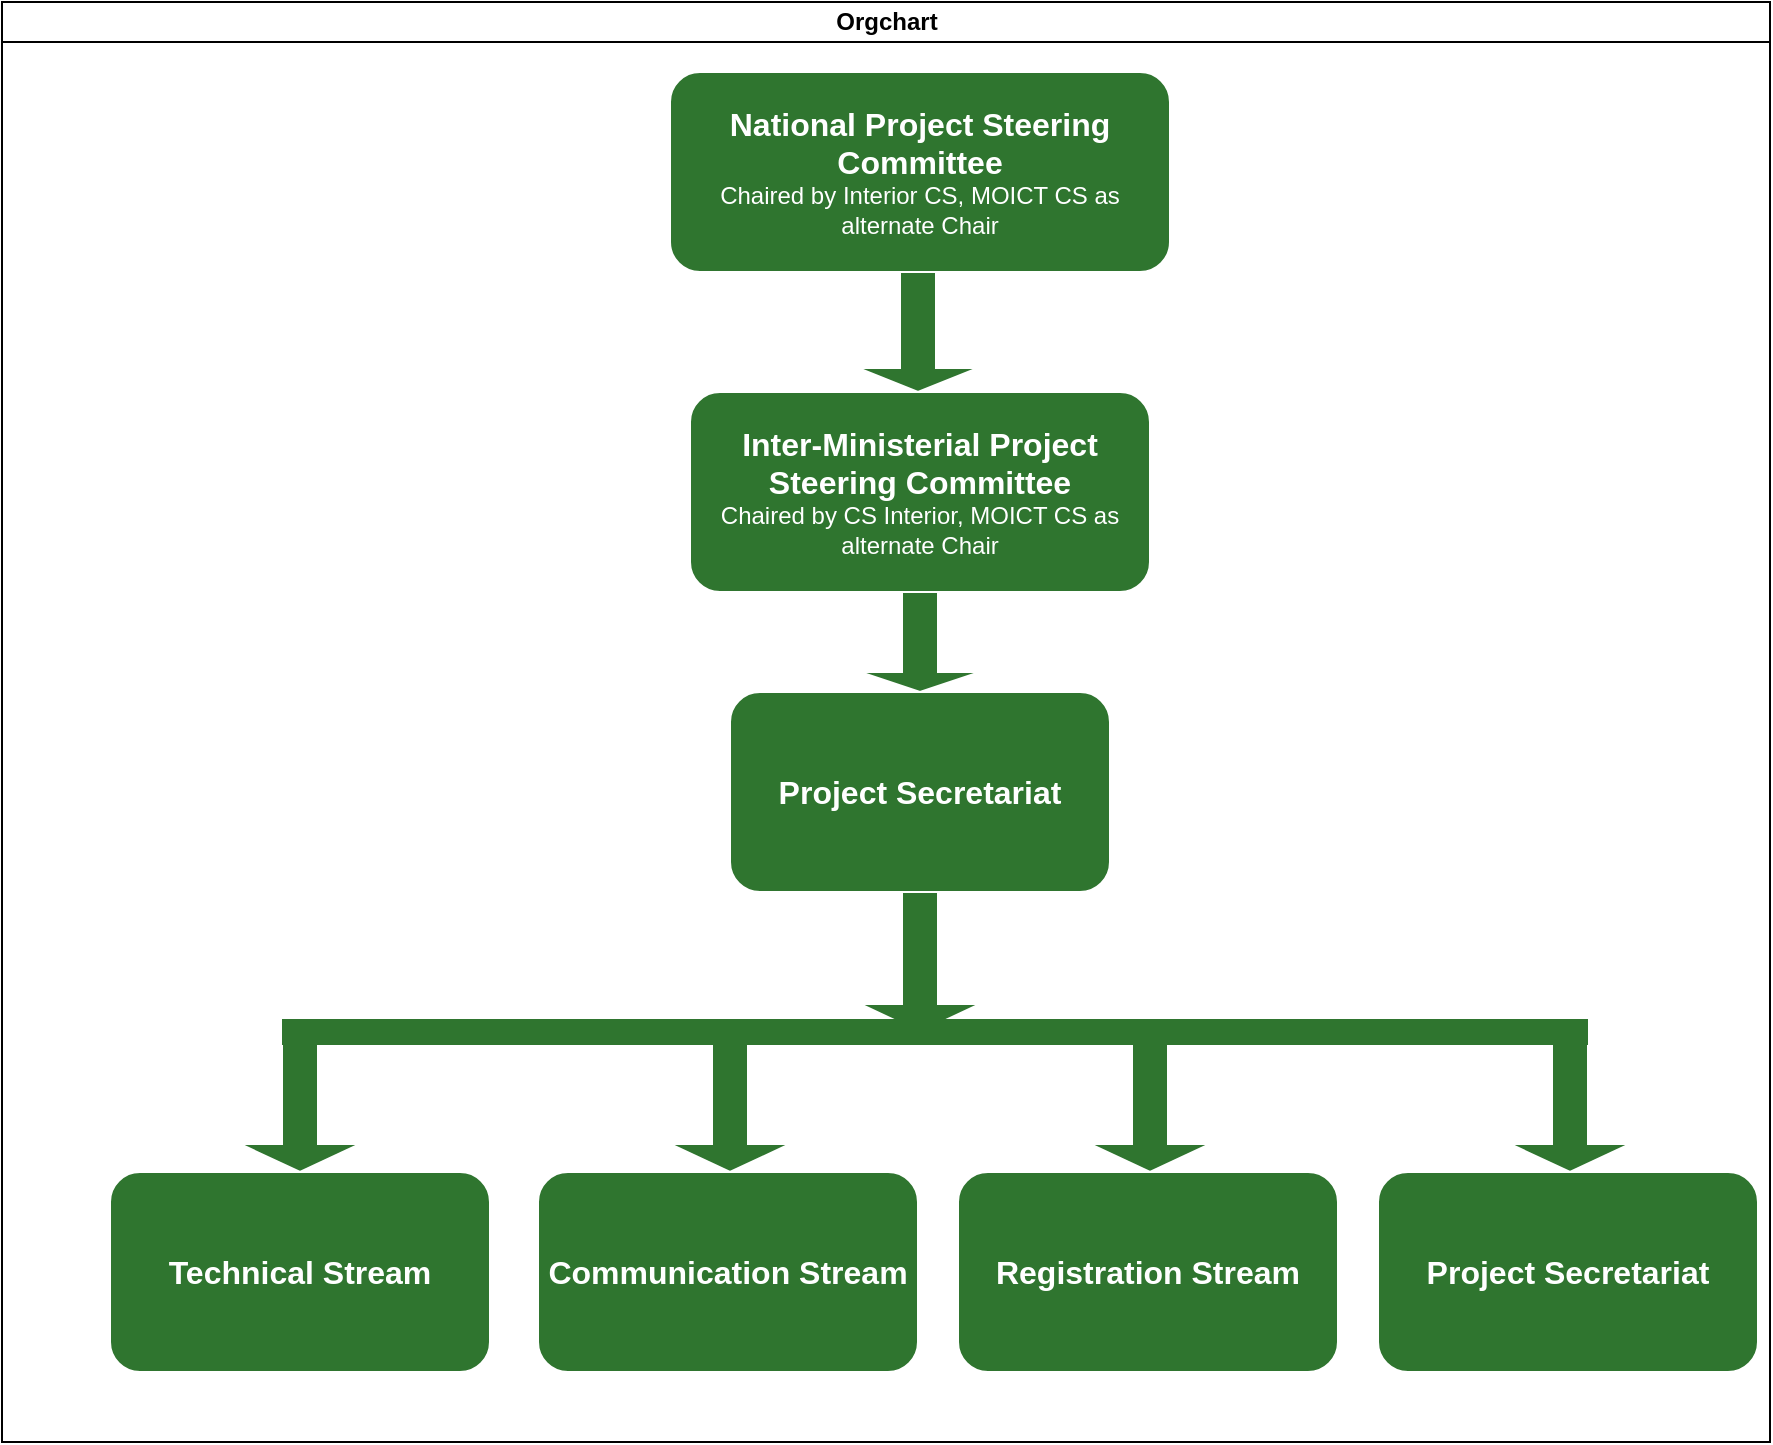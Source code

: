 <mxfile version="20.5.3" type="github">
  <diagram id="prtHgNgQTEPvFCAcTncT" name="Page-1">
    <mxGraphModel dx="1038" dy="508" grid="1" gridSize="10" guides="1" tooltips="1" connect="1" arrows="1" fold="1" page="1" pageScale="1" pageWidth="827" pageHeight="1169" math="0" shadow="0">
      <root>
        <mxCell id="0" />
        <mxCell id="1" parent="0" />
        <mxCell id="dNxyNK7c78bLwvsdeMH5-11" value="Orgchart" style="swimlane;html=1;startSize=20;horizontal=1;containerType=tree;glass=0;" parent="1" vertex="1">
          <mxGeometry x="46" y="20" width="884" height="720" as="geometry" />
        </mxCell>
        <mxCell id="2-JNT_mUt8TzhgzoKmym-1" value="&lt;div&gt;&lt;b&gt;&lt;font style=&quot;font-size: 13px;&quot;&gt;&lt;font style=&quot;font-size: 14px;&quot;&gt;&lt;font style=&quot;font-size: 15px;&quot;&gt;&lt;font style=&quot;font-size: 16px;&quot;&gt;National Project Steering Committee&lt;/font&gt;&lt;/font&gt;&lt;/font&gt;&lt;/font&gt;&lt;/b&gt;&lt;/div&gt;&lt;div&gt;Chaired by Interior CS, MOICT CS as alternate Chair&lt;br&gt;&lt;/div&gt;" style="rounded=1;whiteSpace=wrap;html=1;fillColor=#2F752F;strokeColor=#ffffff;fontColor=#ffffff;" vertex="1" parent="dNxyNK7c78bLwvsdeMH5-11">
          <mxGeometry x="334" y="35" width="250" height="100" as="geometry" />
        </mxCell>
        <mxCell id="2-JNT_mUt8TzhgzoKmym-5" value="&lt;div&gt;&lt;b&gt;&lt;font style=&quot;font-size: 13px;&quot;&gt;&lt;font style=&quot;font-size: 14px;&quot;&gt;&lt;font style=&quot;font-size: 15px;&quot;&gt;&lt;font style=&quot;font-size: 16px;&quot;&gt;Inter-Ministerial Project Steering Committee&lt;/font&gt;&lt;/font&gt;&lt;/font&gt;&lt;/font&gt;&lt;/b&gt;&lt;/div&gt;&lt;div&gt;Chaired by CS Interior, MOICT CS as alternate Chair&lt;br&gt;&lt;/div&gt;" style="rounded=1;whiteSpace=wrap;html=1;fillColor=#2F752F;strokeColor=#ffffff;fontColor=#ffffff;" vertex="1" parent="dNxyNK7c78bLwvsdeMH5-11">
          <mxGeometry x="344" y="195" width="230" height="100" as="geometry" />
        </mxCell>
        <mxCell id="2-JNT_mUt8TzhgzoKmym-7" value="&lt;div&gt;&lt;b&gt;&lt;font style=&quot;font-size: 13px;&quot;&gt;&lt;font style=&quot;font-size: 14px;&quot;&gt;&lt;font style=&quot;font-size: 15px;&quot;&gt;&lt;font style=&quot;font-size: 16px;&quot;&gt;Project Secretariat&lt;/font&gt;&lt;/font&gt;&lt;/font&gt;&lt;/font&gt;&lt;/b&gt;&lt;/div&gt;" style="rounded=1;whiteSpace=wrap;html=1;fillColor=#2F752F;strokeColor=#ffffff;fontColor=#ffffff;" vertex="1" parent="dNxyNK7c78bLwvsdeMH5-11">
          <mxGeometry x="364" y="345" width="190" height="100" as="geometry" />
        </mxCell>
        <mxCell id="2-JNT_mUt8TzhgzoKmym-12" value="&lt;div&gt;&lt;b&gt;&lt;font style=&quot;font-size: 13px;&quot;&gt;&lt;font style=&quot;font-size: 14px;&quot;&gt;&lt;font style=&quot;font-size: 15px;&quot;&gt;&lt;font style=&quot;font-size: 16px;&quot;&gt;Technical Stream&lt;/font&gt;&lt;/font&gt;&lt;/font&gt;&lt;/font&gt;&lt;/b&gt;&lt;/div&gt;" style="rounded=1;whiteSpace=wrap;html=1;fillColor=#2F752F;strokeColor=#ffffff;fontColor=#ffffff;" vertex="1" parent="dNxyNK7c78bLwvsdeMH5-11">
          <mxGeometry x="54" y="585" width="190" height="100" as="geometry" />
        </mxCell>
        <mxCell id="2-JNT_mUt8TzhgzoKmym-17" value="&lt;div&gt;&lt;b&gt;&lt;font style=&quot;font-size: 13px;&quot;&gt;&lt;font style=&quot;font-size: 14px;&quot;&gt;&lt;font style=&quot;font-size: 15px;&quot;&gt;&lt;font style=&quot;font-size: 16px;&quot;&gt;Communication Stream&lt;/font&gt;&lt;/font&gt;&lt;/font&gt;&lt;/font&gt;&lt;/b&gt;&lt;/div&gt;" style="rounded=1;whiteSpace=wrap;html=1;fillColor=#2F752F;strokeColor=#ffffff;fontColor=#ffffff;" vertex="1" parent="dNxyNK7c78bLwvsdeMH5-11">
          <mxGeometry x="268" y="585" width="190" height="100" as="geometry" />
        </mxCell>
        <mxCell id="2-JNT_mUt8TzhgzoKmym-45" value="" style="shape=singleArrow;direction=south;whiteSpace=wrap;html=1;strokeColor=#ffffff;fontSize=16;fontColor=#ffffff;fillColor=#2F752F;" vertex="1" parent="dNxyNK7c78bLwvsdeMH5-11">
          <mxGeometry x="334" y="515" width="60" height="70" as="geometry" />
        </mxCell>
        <mxCell id="2-JNT_mUt8TzhgzoKmym-49" value="&lt;div&gt;&lt;b&gt;&lt;font style=&quot;font-size: 13px;&quot;&gt;&lt;font style=&quot;font-size: 14px;&quot;&gt;&lt;font style=&quot;font-size: 15px;&quot;&gt;&lt;font style=&quot;font-size: 16px;&quot;&gt;Registration Stream&lt;/font&gt;&lt;/font&gt;&lt;/font&gt;&lt;/font&gt;&lt;/b&gt;&lt;/div&gt;" style="rounded=1;whiteSpace=wrap;html=1;fillColor=#2F752F;strokeColor=#ffffff;fontColor=#ffffff;" vertex="1" parent="dNxyNK7c78bLwvsdeMH5-11">
          <mxGeometry x="478" y="585" width="190" height="100" as="geometry" />
        </mxCell>
        <mxCell id="2-JNT_mUt8TzhgzoKmym-50" value="" style="shape=singleArrow;direction=south;whiteSpace=wrap;html=1;strokeColor=#ffffff;fontSize=16;fontColor=#ffffff;fillColor=#2F752F;" vertex="1" parent="dNxyNK7c78bLwvsdeMH5-11">
          <mxGeometry x="544" y="515" width="60" height="70" as="geometry" />
        </mxCell>
        <mxCell id="2-JNT_mUt8TzhgzoKmym-51" value="&lt;div&gt;&lt;b&gt;&lt;font style=&quot;font-size: 13px;&quot;&gt;&lt;font style=&quot;font-size: 14px;&quot;&gt;&lt;font style=&quot;font-size: 15px;&quot;&gt;&lt;font style=&quot;font-size: 16px;&quot;&gt;Project Secretariat&lt;/font&gt;&lt;/font&gt;&lt;/font&gt;&lt;/font&gt;&lt;/b&gt;&lt;/div&gt;" style="rounded=1;whiteSpace=wrap;html=1;fillColor=#2F752F;strokeColor=#ffffff;fontColor=#ffffff;" vertex="1" parent="dNxyNK7c78bLwvsdeMH5-11">
          <mxGeometry x="688" y="585" width="190" height="100" as="geometry" />
        </mxCell>
        <mxCell id="2-JNT_mUt8TzhgzoKmym-52" value="" style="shape=singleArrow;direction=south;whiteSpace=wrap;html=1;strokeColor=#ffffff;fontSize=16;fontColor=#ffffff;fillColor=#2F752F;" vertex="1" parent="dNxyNK7c78bLwvsdeMH5-11">
          <mxGeometry x="754" y="515" width="60" height="70" as="geometry" />
        </mxCell>
        <mxCell id="2-JNT_mUt8TzhgzoKmym-53" value="" style="shape=singleArrow;direction=south;whiteSpace=wrap;html=1;strokeColor=#ffffff;fontSize=16;fontColor=#ffffff;fillColor=#2F752F;" vertex="1" parent="dNxyNK7c78bLwvsdeMH5-11">
          <mxGeometry x="119" y="515" width="60" height="70" as="geometry" />
        </mxCell>
        <mxCell id="2-JNT_mUt8TzhgzoKmym-56" value="" style="shape=singleArrow;direction=south;whiteSpace=wrap;html=1;strokeColor=#ffffff;fontSize=16;fontColor=#ffffff;fillColor=#2F752F;" vertex="1" parent="dNxyNK7c78bLwvsdeMH5-11">
          <mxGeometry x="429" y="445" width="60" height="70" as="geometry" />
        </mxCell>
        <mxCell id="2-JNT_mUt8TzhgzoKmym-57" value="" style="shape=singleArrow;direction=south;whiteSpace=wrap;html=1;strokeColor=#ffffff;fontSize=16;fontColor=#ffffff;fillColor=#2F752F;" vertex="1" parent="dNxyNK7c78bLwvsdeMH5-11">
          <mxGeometry x="428" y="135" width="60" height="60" as="geometry" />
        </mxCell>
        <mxCell id="2-JNT_mUt8TzhgzoKmym-59" value="" style="shape=singleArrow;direction=south;whiteSpace=wrap;html=1;strokeColor=#ffffff;fontSize=16;fontColor=#ffffff;fillColor=#2F752F;" vertex="1" parent="dNxyNK7c78bLwvsdeMH5-11">
          <mxGeometry x="429" y="295" width="60" height="50" as="geometry" />
        </mxCell>
        <mxCell id="2-JNT_mUt8TzhgzoKmym-10" value="" style="endArrow=none;html=1;rounded=0;fontSize=16;fontColor=#ffffff;strokeColor=#2F752F;strokeWidth=13;entryX=0;entryY=0;entryDx=0;entryDy=21;entryPerimeter=0;exitX=0;exitY=0;exitDx=0;exitDy=39;exitPerimeter=0;" edge="1" parent="dNxyNK7c78bLwvsdeMH5-11" source="2-JNT_mUt8TzhgzoKmym-53" target="2-JNT_mUt8TzhgzoKmym-52">
          <mxGeometry width="50" height="50" relative="1" as="geometry">
            <mxPoint x="148" y="515" as="sourcePoint" />
            <mxPoint x="778" y="515" as="targetPoint" />
          </mxGeometry>
        </mxCell>
      </root>
    </mxGraphModel>
  </diagram>
</mxfile>
